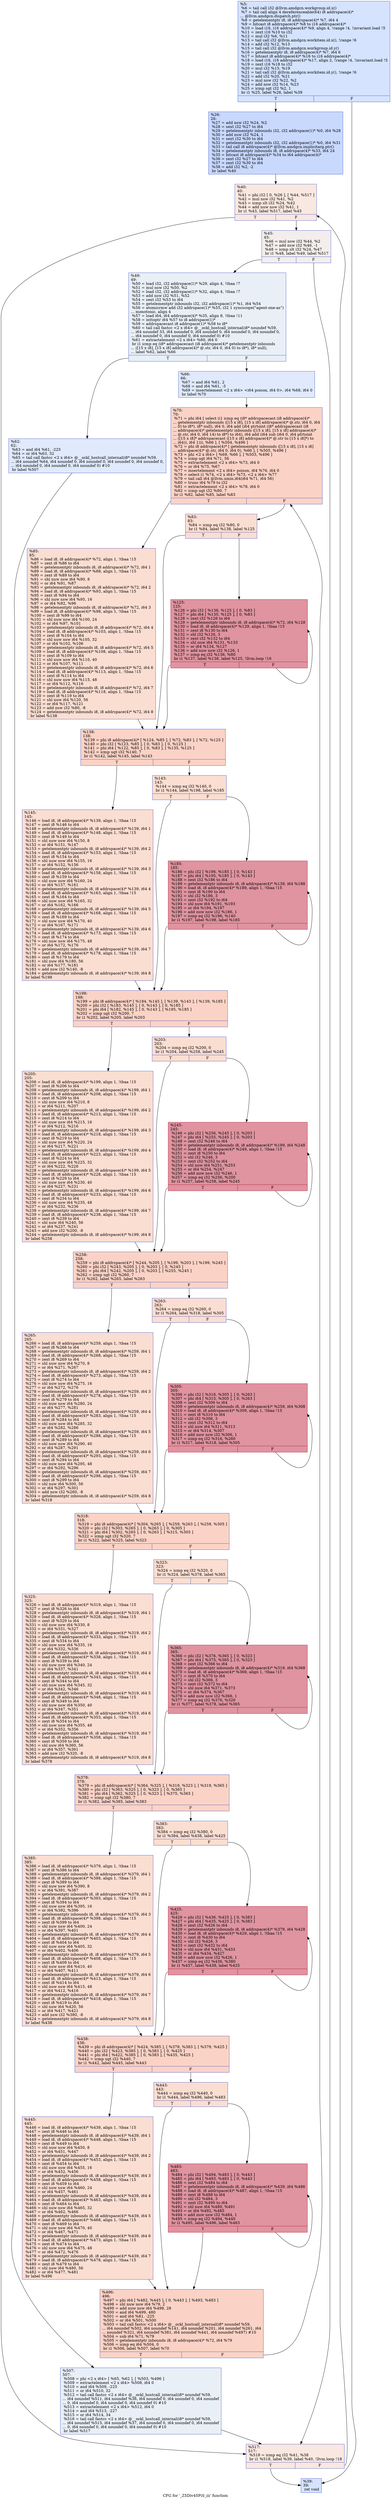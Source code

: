 digraph "CFG for '_Z5Div45PiS_iii' function" {
	label="CFG for '_Z5Div45PiS_iii' function";

	Node0x575b1b0 [shape=record,color="#3d50c3ff", style=filled, fillcolor="#a1c0ff70",label="{%5:\l  %6 = tail call i32 @llvm.amdgcn.workgroup.id.x()\l  %7 = tail call align 4 dereferenceable(64) i8 addrspace(4)*\l... @llvm.amdgcn.dispatch.ptr()\l  %8 = getelementptr i8, i8 addrspace(4)* %7, i64 4\l  %9 = bitcast i8 addrspace(4)* %8 to i16 addrspace(4)*\l  %10 = load i16, i16 addrspace(4)* %9, align 4, !range !4, !invariant.load !5\l  %11 = zext i16 %10 to i32\l  %12 = mul i32 %6, %11\l  %13 = tail call i32 @llvm.amdgcn.workitem.id.x(), !range !6\l  %14 = add i32 %12, %13\l  %15 = tail call i32 @llvm.amdgcn.workgroup.id.y()\l  %16 = getelementptr i8, i8 addrspace(4)* %7, i64 6\l  %17 = bitcast i8 addrspace(4)* %16 to i16 addrspace(4)*\l  %18 = load i16, i16 addrspace(4)* %17, align 2, !range !4, !invariant.load !5\l  %19 = zext i16 %18 to i32\l  %20 = mul i32 %15, %19\l  %21 = tail call i32 @llvm.amdgcn.workitem.id.y(), !range !6\l  %22 = add i32 %20, %21\l  %23 = mul nsw i32 %22, %2\l  %24 = add nsw i32 %14, %23\l  %25 = icmp sgt i32 %2, 1\l  br i1 %25, label %26, label %39\l|{<s0>T|<s1>F}}"];
	Node0x575b1b0:s0 -> Node0x575ec40;
	Node0x575b1b0:s1 -> Node0x575ecd0;
	Node0x575ec40 [shape=record,color="#3d50c3ff", style=filled, fillcolor="#85a8fc70",label="{%26:\l26:                                               \l  %27 = add nsw i32 %24, %2\l  %28 = sext i32 %27 to i64\l  %29 = getelementptr inbounds i32, i32 addrspace(1)* %0, i64 %28\l  %30 = add nsw i32 %24, 1\l  %31 = sext i32 %30 to i64\l  %32 = getelementptr inbounds i32, i32 addrspace(1)* %0, i64 %31\l  %33 = tail call i8 addrspace(4)* @llvm.amdgcn.implicitarg.ptr()\l  %34 = getelementptr inbounds i8, i8 addrspace(4)* %33, i64 24\l  %35 = bitcast i8 addrspace(4)* %34 to i64 addrspace(4)*\l  %36 = zext i32 %27 to i64\l  %37 = zext i32 %30 to i64\l  %38 = add i32 %2, -2\l  br label %40\l}"];
	Node0x575ec40 -> Node0x575f6e0;
	Node0x575ecd0 [shape=record,color="#3d50c3ff", style=filled, fillcolor="#a1c0ff70",label="{%39:\l39:                                               \l  ret void\l}"];
	Node0x575f6e0 [shape=record,color="#3d50c3ff", style=filled, fillcolor="#f1ccb870",label="{%40:\l40:                                               \l  %41 = phi i32 [ 0, %26 ], [ %44, %517 ]\l  %42 = mul nsw i32 %41, %2\l  %43 = icmp slt i32 %24, %42\l  %44 = add nuw nsw i32 %41, 1\l  br i1 %43, label %517, label %45\l|{<s0>T|<s1>F}}"];
	Node0x575f6e0:s0 -> Node0x575f890;
	Node0x575f6e0:s1 -> Node0x575fb40;
	Node0x575fb40 [shape=record,color="#3d50c3ff", style=filled, fillcolor="#e3d9d370",label="{%45:\l45:                                               \l  %46 = mul nsw i32 %44, %2\l  %47 = add nsw i32 %46, -1\l  %48 = icmp slt i32 %24, %47\l  br i1 %48, label %49, label %517\l|{<s0>T|<s1>F}}"];
	Node0x575fb40:s0 -> Node0x575fdf0;
	Node0x575fb40:s1 -> Node0x575f890;
	Node0x575fdf0 [shape=record,color="#3d50c3ff", style=filled, fillcolor="#cedaeb70",label="{%49:\l49:                                               \l  %50 = load i32, i32 addrspace(1)* %29, align 4, !tbaa !7\l  %51 = mul nsw i32 %50, %2\l  %52 = load i32, i32 addrspace(1)* %32, align 4, !tbaa !7\l  %53 = add nsw i32 %51, %52\l  %54 = sext i32 %53 to i64\l  %55 = getelementptr inbounds i32, i32 addrspace(1)* %1, i64 %54\l  %56 = atomicrmw add i32 addrspace(1)* %55, i32 1 syncscope(\"agent-one-as\")\l... monotonic, align 4\l  %57 = load i64, i64 addrspace(4)* %35, align 8, !tbaa !11\l  %58 = inttoptr i64 %57 to i8 addrspace(1)*\l  %59 = addrspacecast i8 addrspace(1)* %58 to i8*\l  %60 = tail call fastcc \<2 x i64\> @__ockl_hostcall_internal(i8* noundef %59,\l... i64 noundef 33, i64 noundef 0, i64 noundef 0, i64 noundef 0, i64 noundef 0,\l... i64 noundef 0, i64 noundef 0, i64 noundef 0) #10\l  %61 = extractelement \<2 x i64\> %60, i64 0\l  br i1 icmp eq (i8* addrspacecast (i8 addrspace(4)* getelementptr inbounds\l... ([15 x i8], [15 x i8] addrspace(4)* @.str, i64 0, i64 0) to i8*), i8* null),\l... label %62, label %66\l|{<s0>T|<s1>F}}"];
	Node0x575fdf0:s0 -> Node0x5761510;
	Node0x575fdf0:s1 -> Node0x5761f00;
	Node0x5761510 [shape=record,color="#3d50c3ff", style=filled, fillcolor="#b9d0f970",label="{%62:\l62:                                               \l  %63 = and i64 %61, -225\l  %64 = or i64 %63, 32\l  %65 = tail call fastcc \<2 x i64\> @__ockl_hostcall_internal(i8* noundef %59,\l... i64 noundef %64, i64 noundef 0, i64 noundef 0, i64 noundef 0, i64 noundef 0,\l... i64 noundef 0, i64 noundef 0, i64 noundef 0) #10\l  br label %507\l}"];
	Node0x5761510 -> Node0x575f1a0;
	Node0x5761f00 [shape=record,color="#3d50c3ff", style=filled, fillcolor="#b9d0f970",label="{%66:\l66:                                               \l  %67 = and i64 %61, 2\l  %68 = and i64 %61, -3\l  %69 = insertelement \<2 x i64\> \<i64 poison, i64 0\>, i64 %68, i64 0\l  br label %70\l}"];
	Node0x5761f00 -> Node0x5762f60;
	Node0x5762f60 [shape=record,color="#3d50c3ff", style=filled, fillcolor="#f59c7d70",label="{%70:\l70:                                               \l  %71 = phi i64 [ select (i1 icmp eq (i8* addrspacecast (i8 addrspace(4)*\l... getelementptr inbounds ([15 x i8], [15 x i8] addrspace(4)* @.str, i64 0, i64\l... 0) to i8*), i8* null), i64 0, i64 add (i64 ptrtoint (i8* addrspacecast (i8\l... addrspace(4)* getelementptr inbounds ([15 x i8], [15 x i8] addrspace(4)*\l... @.str, i64 0, i64 14) to i8*) to i64), i64 add (i64 sub (i64 0, i64 ptrtoint\l... ([15 x i8]* addrspacecast ([15 x i8] addrspace(4)* @.str to [15 x i8]*) to\l... i64)), i64 1))), %66 ], [ %504, %496 ]\l  %72 = phi i8 addrspace(4)* [ getelementptr inbounds ([15 x i8], [15 x i8]\l... addrspace(4)* @.str, i64 0, i64 0), %66 ], [ %505, %496 ]\l  %73 = phi \<2 x i64\> [ %69, %66 ], [ %503, %496 ]\l  %74 = icmp ugt i64 %71, 56\l  %75 = extractelement \<2 x i64\> %73, i64 0\l  %76 = or i64 %75, %67\l  %77 = insertelement \<2 x i64\> poison, i64 %76, i64 0\l  %78 = select i1 %74, \<2 x i64\> %73, \<2 x i64\> %77\l  %79 = tail call i64 @llvm.umin.i64(i64 %71, i64 56)\l  %80 = trunc i64 %79 to i32\l  %81 = extractelement \<2 x i64\> %78, i64 0\l  %82 = icmp ugt i32 %80, 7\l  br i1 %82, label %85, label %83\l|{<s0>T|<s1>F}}"];
	Node0x5762f60:s0 -> Node0x5763ed0;
	Node0x5762f60:s1 -> Node0x5763f60;
	Node0x5763f60 [shape=record,color="#3d50c3ff", style=filled, fillcolor="#f7b59970",label="{%83:\l83:                                               \l  %84 = icmp eq i32 %80, 0\l  br i1 %84, label %138, label %125\l|{<s0>T|<s1>F}}"];
	Node0x5763f60:s0 -> Node0x5764130;
	Node0x5763f60:s1 -> Node0x5764180;
	Node0x5763ed0 [shape=record,color="#3d50c3ff", style=filled, fillcolor="#f7b59970",label="{%85:\l85:                                               \l  %86 = load i8, i8 addrspace(4)* %72, align 1, !tbaa !15\l  %87 = zext i8 %86 to i64\l  %88 = getelementptr inbounds i8, i8 addrspace(4)* %72, i64 1\l  %89 = load i8, i8 addrspace(4)* %88, align 1, !tbaa !15\l  %90 = zext i8 %89 to i64\l  %91 = shl nuw nsw i64 %90, 8\l  %92 = or i64 %91, %87\l  %93 = getelementptr inbounds i8, i8 addrspace(4)* %72, i64 2\l  %94 = load i8, i8 addrspace(4)* %93, align 1, !tbaa !15\l  %95 = zext i8 %94 to i64\l  %96 = shl nuw nsw i64 %95, 16\l  %97 = or i64 %92, %96\l  %98 = getelementptr inbounds i8, i8 addrspace(4)* %72, i64 3\l  %99 = load i8, i8 addrspace(4)* %98, align 1, !tbaa !15\l  %100 = zext i8 %99 to i64\l  %101 = shl nuw nsw i64 %100, 24\l  %102 = or i64 %97, %101\l  %103 = getelementptr inbounds i8, i8 addrspace(4)* %72, i64 4\l  %104 = load i8, i8 addrspace(4)* %103, align 1, !tbaa !15\l  %105 = zext i8 %104 to i64\l  %106 = shl nuw nsw i64 %105, 32\l  %107 = or i64 %102, %106\l  %108 = getelementptr inbounds i8, i8 addrspace(4)* %72, i64 5\l  %109 = load i8, i8 addrspace(4)* %108, align 1, !tbaa !15\l  %110 = zext i8 %109 to i64\l  %111 = shl nuw nsw i64 %110, 40\l  %112 = or i64 %107, %111\l  %113 = getelementptr inbounds i8, i8 addrspace(4)* %72, i64 6\l  %114 = load i8, i8 addrspace(4)* %113, align 1, !tbaa !15\l  %115 = zext i8 %114 to i64\l  %116 = shl nuw nsw i64 %115, 48\l  %117 = or i64 %112, %116\l  %118 = getelementptr inbounds i8, i8 addrspace(4)* %72, i64 7\l  %119 = load i8, i8 addrspace(4)* %118, align 1, !tbaa !15\l  %120 = zext i8 %119 to i64\l  %121 = shl nuw i64 %120, 56\l  %122 = or i64 %117, %121\l  %123 = add nsw i32 %80, -8\l  %124 = getelementptr inbounds i8, i8 addrspace(4)* %72, i64 8\l  br label %138\l}"];
	Node0x5763ed0 -> Node0x5764130;
	Node0x5764180 [shape=record,color="#b70d28ff", style=filled, fillcolor="#b70d2870",label="{%125:\l125:                                              \l  %126 = phi i32 [ %136, %125 ], [ 0, %83 ]\l  %127 = phi i64 [ %135, %125 ], [ 0, %83 ]\l  %128 = zext i32 %126 to i64\l  %129 = getelementptr inbounds i8, i8 addrspace(4)* %72, i64 %128\l  %130 = load i8, i8 addrspace(4)* %129, align 1, !tbaa !15\l  %131 = zext i8 %130 to i64\l  %132 = shl i32 %126, 3\l  %133 = zext i32 %132 to i64\l  %134 = shl nuw i64 %131, %133\l  %135 = or i64 %134, %127\l  %136 = add nuw nsw i32 %126, 1\l  %137 = icmp eq i32 %136, %80\l  br i1 %137, label %138, label %125, !llvm.loop !16\l|{<s0>T|<s1>F}}"];
	Node0x5764180:s0 -> Node0x5764130;
	Node0x5764180:s1 -> Node0x5764180;
	Node0x5764130 [shape=record,color="#3d50c3ff", style=filled, fillcolor="#f59c7d70",label="{%138:\l138:                                              \l  %139 = phi i8 addrspace(4)* [ %124, %85 ], [ %72, %83 ], [ %72, %125 ]\l  %140 = phi i32 [ %123, %85 ], [ 0, %83 ], [ 0, %125 ]\l  %141 = phi i64 [ %122, %85 ], [ 0, %83 ], [ %135, %125 ]\l  %142 = icmp ugt i32 %140, 7\l  br i1 %142, label %145, label %143\l|{<s0>T|<s1>F}}"];
	Node0x5764130:s0 -> Node0x5766ff0;
	Node0x5764130:s1 -> Node0x5767040;
	Node0x5767040 [shape=record,color="#3d50c3ff", style=filled, fillcolor="#f7b59970",label="{%143:\l143:                                              \l  %144 = icmp eq i32 %140, 0\l  br i1 %144, label %198, label %185\l|{<s0>T|<s1>F}}"];
	Node0x5767040:s0 -> Node0x5767210;
	Node0x5767040:s1 -> Node0x5767260;
	Node0x5766ff0 [shape=record,color="#3d50c3ff", style=filled, fillcolor="#f7b59970",label="{%145:\l145:                                              \l  %146 = load i8, i8 addrspace(4)* %139, align 1, !tbaa !15\l  %147 = zext i8 %146 to i64\l  %148 = getelementptr inbounds i8, i8 addrspace(4)* %139, i64 1\l  %149 = load i8, i8 addrspace(4)* %148, align 1, !tbaa !15\l  %150 = zext i8 %149 to i64\l  %151 = shl nuw nsw i64 %150, 8\l  %152 = or i64 %151, %147\l  %153 = getelementptr inbounds i8, i8 addrspace(4)* %139, i64 2\l  %154 = load i8, i8 addrspace(4)* %153, align 1, !tbaa !15\l  %155 = zext i8 %154 to i64\l  %156 = shl nuw nsw i64 %155, 16\l  %157 = or i64 %152, %156\l  %158 = getelementptr inbounds i8, i8 addrspace(4)* %139, i64 3\l  %159 = load i8, i8 addrspace(4)* %158, align 1, !tbaa !15\l  %160 = zext i8 %159 to i64\l  %161 = shl nuw nsw i64 %160, 24\l  %162 = or i64 %157, %161\l  %163 = getelementptr inbounds i8, i8 addrspace(4)* %139, i64 4\l  %164 = load i8, i8 addrspace(4)* %163, align 1, !tbaa !15\l  %165 = zext i8 %164 to i64\l  %166 = shl nuw nsw i64 %165, 32\l  %167 = or i64 %162, %166\l  %168 = getelementptr inbounds i8, i8 addrspace(4)* %139, i64 5\l  %169 = load i8, i8 addrspace(4)* %168, align 1, !tbaa !15\l  %170 = zext i8 %169 to i64\l  %171 = shl nuw nsw i64 %170, 40\l  %172 = or i64 %167, %171\l  %173 = getelementptr inbounds i8, i8 addrspace(4)* %139, i64 6\l  %174 = load i8, i8 addrspace(4)* %173, align 1, !tbaa !15\l  %175 = zext i8 %174 to i64\l  %176 = shl nuw nsw i64 %175, 48\l  %177 = or i64 %172, %176\l  %178 = getelementptr inbounds i8, i8 addrspace(4)* %139, i64 7\l  %179 = load i8, i8 addrspace(4)* %178, align 1, !tbaa !15\l  %180 = zext i8 %179 to i64\l  %181 = shl nuw i64 %180, 56\l  %182 = or i64 %177, %181\l  %183 = add nsw i32 %140, -8\l  %184 = getelementptr inbounds i8, i8 addrspace(4)* %139, i64 8\l  br label %198\l}"];
	Node0x5766ff0 -> Node0x5767210;
	Node0x5767260 [shape=record,color="#b70d28ff", style=filled, fillcolor="#b70d2870",label="{%185:\l185:                                              \l  %186 = phi i32 [ %196, %185 ], [ 0, %143 ]\l  %187 = phi i64 [ %195, %185 ], [ 0, %143 ]\l  %188 = zext i32 %186 to i64\l  %189 = getelementptr inbounds i8, i8 addrspace(4)* %139, i64 %188\l  %190 = load i8, i8 addrspace(4)* %189, align 1, !tbaa !15\l  %191 = zext i8 %190 to i64\l  %192 = shl i32 %186, 3\l  %193 = zext i32 %192 to i64\l  %194 = shl nuw i64 %191, %193\l  %195 = or i64 %194, %187\l  %196 = add nuw nsw i32 %186, 1\l  %197 = icmp eq i32 %196, %140\l  br i1 %197, label %198, label %185\l|{<s0>T|<s1>F}}"];
	Node0x5767260:s0 -> Node0x5767210;
	Node0x5767260:s1 -> Node0x5767260;
	Node0x5767210 [shape=record,color="#3d50c3ff", style=filled, fillcolor="#f59c7d70",label="{%198:\l198:                                              \l  %199 = phi i8 addrspace(4)* [ %184, %145 ], [ %139, %143 ], [ %139, %185 ]\l  %200 = phi i32 [ %183, %145 ], [ 0, %143 ], [ 0, %185 ]\l  %201 = phi i64 [ %182, %145 ], [ 0, %143 ], [ %195, %185 ]\l  %202 = icmp ugt i32 %200, 7\l  br i1 %202, label %205, label %203\l|{<s0>T|<s1>F}}"];
	Node0x5767210:s0 -> Node0x57692f0;
	Node0x5767210:s1 -> Node0x5769340;
	Node0x5769340 [shape=record,color="#3d50c3ff", style=filled, fillcolor="#f7b59970",label="{%203:\l203:                                              \l  %204 = icmp eq i32 %200, 0\l  br i1 %204, label %258, label %245\l|{<s0>T|<s1>F}}"];
	Node0x5769340:s0 -> Node0x57694d0;
	Node0x5769340:s1 -> Node0x5769520;
	Node0x57692f0 [shape=record,color="#3d50c3ff", style=filled, fillcolor="#f7b59970",label="{%205:\l205:                                              \l  %206 = load i8, i8 addrspace(4)* %199, align 1, !tbaa !15\l  %207 = zext i8 %206 to i64\l  %208 = getelementptr inbounds i8, i8 addrspace(4)* %199, i64 1\l  %209 = load i8, i8 addrspace(4)* %208, align 1, !tbaa !15\l  %210 = zext i8 %209 to i64\l  %211 = shl nuw nsw i64 %210, 8\l  %212 = or i64 %211, %207\l  %213 = getelementptr inbounds i8, i8 addrspace(4)* %199, i64 2\l  %214 = load i8, i8 addrspace(4)* %213, align 1, !tbaa !15\l  %215 = zext i8 %214 to i64\l  %216 = shl nuw nsw i64 %215, 16\l  %217 = or i64 %212, %216\l  %218 = getelementptr inbounds i8, i8 addrspace(4)* %199, i64 3\l  %219 = load i8, i8 addrspace(4)* %218, align 1, !tbaa !15\l  %220 = zext i8 %219 to i64\l  %221 = shl nuw nsw i64 %220, 24\l  %222 = or i64 %217, %221\l  %223 = getelementptr inbounds i8, i8 addrspace(4)* %199, i64 4\l  %224 = load i8, i8 addrspace(4)* %223, align 1, !tbaa !15\l  %225 = zext i8 %224 to i64\l  %226 = shl nuw nsw i64 %225, 32\l  %227 = or i64 %222, %226\l  %228 = getelementptr inbounds i8, i8 addrspace(4)* %199, i64 5\l  %229 = load i8, i8 addrspace(4)* %228, align 1, !tbaa !15\l  %230 = zext i8 %229 to i64\l  %231 = shl nuw nsw i64 %230, 40\l  %232 = or i64 %227, %231\l  %233 = getelementptr inbounds i8, i8 addrspace(4)* %199, i64 6\l  %234 = load i8, i8 addrspace(4)* %233, align 1, !tbaa !15\l  %235 = zext i8 %234 to i64\l  %236 = shl nuw nsw i64 %235, 48\l  %237 = or i64 %232, %236\l  %238 = getelementptr inbounds i8, i8 addrspace(4)* %199, i64 7\l  %239 = load i8, i8 addrspace(4)* %238, align 1, !tbaa !15\l  %240 = zext i8 %239 to i64\l  %241 = shl nuw i64 %240, 56\l  %242 = or i64 %237, %241\l  %243 = add nsw i32 %200, -8\l  %244 = getelementptr inbounds i8, i8 addrspace(4)* %199, i64 8\l  br label %258\l}"];
	Node0x57692f0 -> Node0x57694d0;
	Node0x5769520 [shape=record,color="#b70d28ff", style=filled, fillcolor="#b70d2870",label="{%245:\l245:                                              \l  %246 = phi i32 [ %256, %245 ], [ 0, %203 ]\l  %247 = phi i64 [ %255, %245 ], [ 0, %203 ]\l  %248 = zext i32 %246 to i64\l  %249 = getelementptr inbounds i8, i8 addrspace(4)* %199, i64 %248\l  %250 = load i8, i8 addrspace(4)* %249, align 1, !tbaa !15\l  %251 = zext i8 %250 to i64\l  %252 = shl i32 %246, 3\l  %253 = zext i32 %252 to i64\l  %254 = shl nuw i64 %251, %253\l  %255 = or i64 %254, %247\l  %256 = add nuw nsw i32 %246, 1\l  %257 = icmp eq i32 %256, %200\l  br i1 %257, label %258, label %245\l|{<s0>T|<s1>F}}"];
	Node0x5769520:s0 -> Node0x57694d0;
	Node0x5769520:s1 -> Node0x5769520;
	Node0x57694d0 [shape=record,color="#3d50c3ff", style=filled, fillcolor="#f59c7d70",label="{%258:\l258:                                              \l  %259 = phi i8 addrspace(4)* [ %244, %205 ], [ %199, %203 ], [ %199, %245 ]\l  %260 = phi i32 [ %243, %205 ], [ 0, %203 ], [ 0, %245 ]\l  %261 = phi i64 [ %242, %205 ], [ 0, %203 ], [ %255, %245 ]\l  %262 = icmp ugt i32 %260, 7\l  br i1 %262, label %265, label %263\l|{<s0>T|<s1>F}}"];
	Node0x57694d0:s0 -> Node0x57666d0;
	Node0x57694d0:s1 -> Node0x5766720;
	Node0x5766720 [shape=record,color="#3d50c3ff", style=filled, fillcolor="#f7b59970",label="{%263:\l263:                                              \l  %264 = icmp eq i32 %260, 0\l  br i1 %264, label %318, label %305\l|{<s0>T|<s1>F}}"];
	Node0x5766720:s0 -> Node0x57668b0;
	Node0x5766720:s1 -> Node0x5766900;
	Node0x57666d0 [shape=record,color="#3d50c3ff", style=filled, fillcolor="#f7b59970",label="{%265:\l265:                                              \l  %266 = load i8, i8 addrspace(4)* %259, align 1, !tbaa !15\l  %267 = zext i8 %266 to i64\l  %268 = getelementptr inbounds i8, i8 addrspace(4)* %259, i64 1\l  %269 = load i8, i8 addrspace(4)* %268, align 1, !tbaa !15\l  %270 = zext i8 %269 to i64\l  %271 = shl nuw nsw i64 %270, 8\l  %272 = or i64 %271, %267\l  %273 = getelementptr inbounds i8, i8 addrspace(4)* %259, i64 2\l  %274 = load i8, i8 addrspace(4)* %273, align 1, !tbaa !15\l  %275 = zext i8 %274 to i64\l  %276 = shl nuw nsw i64 %275, 16\l  %277 = or i64 %272, %276\l  %278 = getelementptr inbounds i8, i8 addrspace(4)* %259, i64 3\l  %279 = load i8, i8 addrspace(4)* %278, align 1, !tbaa !15\l  %280 = zext i8 %279 to i64\l  %281 = shl nuw nsw i64 %280, 24\l  %282 = or i64 %277, %281\l  %283 = getelementptr inbounds i8, i8 addrspace(4)* %259, i64 4\l  %284 = load i8, i8 addrspace(4)* %283, align 1, !tbaa !15\l  %285 = zext i8 %284 to i64\l  %286 = shl nuw nsw i64 %285, 32\l  %287 = or i64 %282, %286\l  %288 = getelementptr inbounds i8, i8 addrspace(4)* %259, i64 5\l  %289 = load i8, i8 addrspace(4)* %288, align 1, !tbaa !15\l  %290 = zext i8 %289 to i64\l  %291 = shl nuw nsw i64 %290, 40\l  %292 = or i64 %287, %291\l  %293 = getelementptr inbounds i8, i8 addrspace(4)* %259, i64 6\l  %294 = load i8, i8 addrspace(4)* %293, align 1, !tbaa !15\l  %295 = zext i8 %294 to i64\l  %296 = shl nuw nsw i64 %295, 48\l  %297 = or i64 %292, %296\l  %298 = getelementptr inbounds i8, i8 addrspace(4)* %259, i64 7\l  %299 = load i8, i8 addrspace(4)* %298, align 1, !tbaa !15\l  %300 = zext i8 %299 to i64\l  %301 = shl nuw i64 %300, 56\l  %302 = or i64 %297, %301\l  %303 = add nsw i32 %260, -8\l  %304 = getelementptr inbounds i8, i8 addrspace(4)* %259, i64 8\l  br label %318\l}"];
	Node0x57666d0 -> Node0x57668b0;
	Node0x5766900 [shape=record,color="#b70d28ff", style=filled, fillcolor="#b70d2870",label="{%305:\l305:                                              \l  %306 = phi i32 [ %316, %305 ], [ 0, %263 ]\l  %307 = phi i64 [ %315, %305 ], [ 0, %263 ]\l  %308 = zext i32 %306 to i64\l  %309 = getelementptr inbounds i8, i8 addrspace(4)* %259, i64 %308\l  %310 = load i8, i8 addrspace(4)* %309, align 1, !tbaa !15\l  %311 = zext i8 %310 to i64\l  %312 = shl i32 %306, 3\l  %313 = zext i32 %312 to i64\l  %314 = shl nuw i64 %311, %313\l  %315 = or i64 %314, %307\l  %316 = add nuw nsw i32 %306, 1\l  %317 = icmp eq i32 %316, %260\l  br i1 %317, label %318, label %305\l|{<s0>T|<s1>F}}"];
	Node0x5766900:s0 -> Node0x57668b0;
	Node0x5766900:s1 -> Node0x5766900;
	Node0x57668b0 [shape=record,color="#3d50c3ff", style=filled, fillcolor="#f59c7d70",label="{%318:\l318:                                              \l  %319 = phi i8 addrspace(4)* [ %304, %265 ], [ %259, %263 ], [ %259, %305 ]\l  %320 = phi i32 [ %303, %265 ], [ 0, %263 ], [ 0, %305 ]\l  %321 = phi i64 [ %302, %265 ], [ 0, %263 ], [ %315, %305 ]\l  %322 = icmp ugt i32 %320, 7\l  br i1 %322, label %325, label %323\l|{<s0>T|<s1>F}}"];
	Node0x57668b0:s0 -> Node0x576dfc0;
	Node0x57668b0:s1 -> Node0x576e010;
	Node0x576e010 [shape=record,color="#3d50c3ff", style=filled, fillcolor="#f7b59970",label="{%323:\l323:                                              \l  %324 = icmp eq i32 %320, 0\l  br i1 %324, label %378, label %365\l|{<s0>T|<s1>F}}"];
	Node0x576e010:s0 -> Node0x576e1a0;
	Node0x576e010:s1 -> Node0x576e1f0;
	Node0x576dfc0 [shape=record,color="#3d50c3ff", style=filled, fillcolor="#f7b59970",label="{%325:\l325:                                              \l  %326 = load i8, i8 addrspace(4)* %319, align 1, !tbaa !15\l  %327 = zext i8 %326 to i64\l  %328 = getelementptr inbounds i8, i8 addrspace(4)* %319, i64 1\l  %329 = load i8, i8 addrspace(4)* %328, align 1, !tbaa !15\l  %330 = zext i8 %329 to i64\l  %331 = shl nuw nsw i64 %330, 8\l  %332 = or i64 %331, %327\l  %333 = getelementptr inbounds i8, i8 addrspace(4)* %319, i64 2\l  %334 = load i8, i8 addrspace(4)* %333, align 1, !tbaa !15\l  %335 = zext i8 %334 to i64\l  %336 = shl nuw nsw i64 %335, 16\l  %337 = or i64 %332, %336\l  %338 = getelementptr inbounds i8, i8 addrspace(4)* %319, i64 3\l  %339 = load i8, i8 addrspace(4)* %338, align 1, !tbaa !15\l  %340 = zext i8 %339 to i64\l  %341 = shl nuw nsw i64 %340, 24\l  %342 = or i64 %337, %341\l  %343 = getelementptr inbounds i8, i8 addrspace(4)* %319, i64 4\l  %344 = load i8, i8 addrspace(4)* %343, align 1, !tbaa !15\l  %345 = zext i8 %344 to i64\l  %346 = shl nuw nsw i64 %345, 32\l  %347 = or i64 %342, %346\l  %348 = getelementptr inbounds i8, i8 addrspace(4)* %319, i64 5\l  %349 = load i8, i8 addrspace(4)* %348, align 1, !tbaa !15\l  %350 = zext i8 %349 to i64\l  %351 = shl nuw nsw i64 %350, 40\l  %352 = or i64 %347, %351\l  %353 = getelementptr inbounds i8, i8 addrspace(4)* %319, i64 6\l  %354 = load i8, i8 addrspace(4)* %353, align 1, !tbaa !15\l  %355 = zext i8 %354 to i64\l  %356 = shl nuw nsw i64 %355, 48\l  %357 = or i64 %352, %356\l  %358 = getelementptr inbounds i8, i8 addrspace(4)* %319, i64 7\l  %359 = load i8, i8 addrspace(4)* %358, align 1, !tbaa !15\l  %360 = zext i8 %359 to i64\l  %361 = shl nuw i64 %360, 56\l  %362 = or i64 %357, %361\l  %363 = add nsw i32 %320, -8\l  %364 = getelementptr inbounds i8, i8 addrspace(4)* %319, i64 8\l  br label %378\l}"];
	Node0x576dfc0 -> Node0x576e1a0;
	Node0x576e1f0 [shape=record,color="#b70d28ff", style=filled, fillcolor="#b70d2870",label="{%365:\l365:                                              \l  %366 = phi i32 [ %376, %365 ], [ 0, %323 ]\l  %367 = phi i64 [ %375, %365 ], [ 0, %323 ]\l  %368 = zext i32 %366 to i64\l  %369 = getelementptr inbounds i8, i8 addrspace(4)* %319, i64 %368\l  %370 = load i8, i8 addrspace(4)* %369, align 1, !tbaa !15\l  %371 = zext i8 %370 to i64\l  %372 = shl i32 %366, 3\l  %373 = zext i32 %372 to i64\l  %374 = shl nuw i64 %371, %373\l  %375 = or i64 %374, %367\l  %376 = add nuw nsw i32 %366, 1\l  %377 = icmp eq i32 %376, %320\l  br i1 %377, label %378, label %365\l|{<s0>T|<s1>F}}"];
	Node0x576e1f0:s0 -> Node0x576e1a0;
	Node0x576e1f0:s1 -> Node0x576e1f0;
	Node0x576e1a0 [shape=record,color="#3d50c3ff", style=filled, fillcolor="#f59c7d70",label="{%378:\l378:                                              \l  %379 = phi i8 addrspace(4)* [ %364, %325 ], [ %319, %323 ], [ %319, %365 ]\l  %380 = phi i32 [ %363, %325 ], [ 0, %323 ], [ 0, %365 ]\l  %381 = phi i64 [ %362, %325 ], [ 0, %323 ], [ %375, %365 ]\l  %382 = icmp ugt i32 %380, 7\l  br i1 %382, label %385, label %383\l|{<s0>T|<s1>F}}"];
	Node0x576e1a0:s0 -> Node0x5770c60;
	Node0x576e1a0:s1 -> Node0x5770cb0;
	Node0x5770cb0 [shape=record,color="#3d50c3ff", style=filled, fillcolor="#f7b59970",label="{%383:\l383:                                              \l  %384 = icmp eq i32 %380, 0\l  br i1 %384, label %438, label %425\l|{<s0>T|<s1>F}}"];
	Node0x5770cb0:s0 -> Node0x5770e40;
	Node0x5770cb0:s1 -> Node0x5770e90;
	Node0x5770c60 [shape=record,color="#3d50c3ff", style=filled, fillcolor="#f7b59970",label="{%385:\l385:                                              \l  %386 = load i8, i8 addrspace(4)* %379, align 1, !tbaa !15\l  %387 = zext i8 %386 to i64\l  %388 = getelementptr inbounds i8, i8 addrspace(4)* %379, i64 1\l  %389 = load i8, i8 addrspace(4)* %388, align 1, !tbaa !15\l  %390 = zext i8 %389 to i64\l  %391 = shl nuw nsw i64 %390, 8\l  %392 = or i64 %391, %387\l  %393 = getelementptr inbounds i8, i8 addrspace(4)* %379, i64 2\l  %394 = load i8, i8 addrspace(4)* %393, align 1, !tbaa !15\l  %395 = zext i8 %394 to i64\l  %396 = shl nuw nsw i64 %395, 16\l  %397 = or i64 %392, %396\l  %398 = getelementptr inbounds i8, i8 addrspace(4)* %379, i64 3\l  %399 = load i8, i8 addrspace(4)* %398, align 1, !tbaa !15\l  %400 = zext i8 %399 to i64\l  %401 = shl nuw nsw i64 %400, 24\l  %402 = or i64 %397, %401\l  %403 = getelementptr inbounds i8, i8 addrspace(4)* %379, i64 4\l  %404 = load i8, i8 addrspace(4)* %403, align 1, !tbaa !15\l  %405 = zext i8 %404 to i64\l  %406 = shl nuw nsw i64 %405, 32\l  %407 = or i64 %402, %406\l  %408 = getelementptr inbounds i8, i8 addrspace(4)* %379, i64 5\l  %409 = load i8, i8 addrspace(4)* %408, align 1, !tbaa !15\l  %410 = zext i8 %409 to i64\l  %411 = shl nuw nsw i64 %410, 40\l  %412 = or i64 %407, %411\l  %413 = getelementptr inbounds i8, i8 addrspace(4)* %379, i64 6\l  %414 = load i8, i8 addrspace(4)* %413, align 1, !tbaa !15\l  %415 = zext i8 %414 to i64\l  %416 = shl nuw nsw i64 %415, 48\l  %417 = or i64 %412, %416\l  %418 = getelementptr inbounds i8, i8 addrspace(4)* %379, i64 7\l  %419 = load i8, i8 addrspace(4)* %418, align 1, !tbaa !15\l  %420 = zext i8 %419 to i64\l  %421 = shl nuw i64 %420, 56\l  %422 = or i64 %417, %421\l  %423 = add nsw i32 %380, -8\l  %424 = getelementptr inbounds i8, i8 addrspace(4)* %379, i64 8\l  br label %438\l}"];
	Node0x5770c60 -> Node0x5770e40;
	Node0x5770e90 [shape=record,color="#b70d28ff", style=filled, fillcolor="#b70d2870",label="{%425:\l425:                                              \l  %426 = phi i32 [ %436, %425 ], [ 0, %383 ]\l  %427 = phi i64 [ %435, %425 ], [ 0, %383 ]\l  %428 = zext i32 %426 to i64\l  %429 = getelementptr inbounds i8, i8 addrspace(4)* %379, i64 %428\l  %430 = load i8, i8 addrspace(4)* %429, align 1, !tbaa !15\l  %431 = zext i8 %430 to i64\l  %432 = shl i32 %426, 3\l  %433 = zext i32 %432 to i64\l  %434 = shl nuw i64 %431, %433\l  %435 = or i64 %434, %427\l  %436 = add nuw nsw i32 %426, 1\l  %437 = icmp eq i32 %436, %380\l  br i1 %437, label %438, label %425\l|{<s0>T|<s1>F}}"];
	Node0x5770e90:s0 -> Node0x5770e40;
	Node0x5770e90:s1 -> Node0x5770e90;
	Node0x5770e40 [shape=record,color="#3d50c3ff", style=filled, fillcolor="#f59c7d70",label="{%438:\l438:                                              \l  %439 = phi i8 addrspace(4)* [ %424, %385 ], [ %379, %383 ], [ %379, %425 ]\l  %440 = phi i32 [ %423, %385 ], [ 0, %383 ], [ 0, %425 ]\l  %441 = phi i64 [ %422, %385 ], [ 0, %383 ], [ %435, %425 ]\l  %442 = icmp ugt i32 %440, 7\l  br i1 %442, label %445, label %443\l|{<s0>T|<s1>F}}"];
	Node0x5770e40:s0 -> Node0x57734c0;
	Node0x5770e40:s1 -> Node0x5773510;
	Node0x5773510 [shape=record,color="#3d50c3ff", style=filled, fillcolor="#f7b59970",label="{%443:\l443:                                              \l  %444 = icmp eq i32 %440, 0\l  br i1 %444, label %496, label %483\l|{<s0>T|<s1>F}}"];
	Node0x5773510:s0 -> Node0x5763400;
	Node0x5773510:s1 -> Node0x57736a0;
	Node0x57734c0 [shape=record,color="#3d50c3ff", style=filled, fillcolor="#f7b59970",label="{%445:\l445:                                              \l  %446 = load i8, i8 addrspace(4)* %439, align 1, !tbaa !15\l  %447 = zext i8 %446 to i64\l  %448 = getelementptr inbounds i8, i8 addrspace(4)* %439, i64 1\l  %449 = load i8, i8 addrspace(4)* %448, align 1, !tbaa !15\l  %450 = zext i8 %449 to i64\l  %451 = shl nuw nsw i64 %450, 8\l  %452 = or i64 %451, %447\l  %453 = getelementptr inbounds i8, i8 addrspace(4)* %439, i64 2\l  %454 = load i8, i8 addrspace(4)* %453, align 1, !tbaa !15\l  %455 = zext i8 %454 to i64\l  %456 = shl nuw nsw i64 %455, 16\l  %457 = or i64 %452, %456\l  %458 = getelementptr inbounds i8, i8 addrspace(4)* %439, i64 3\l  %459 = load i8, i8 addrspace(4)* %458, align 1, !tbaa !15\l  %460 = zext i8 %459 to i64\l  %461 = shl nuw nsw i64 %460, 24\l  %462 = or i64 %457, %461\l  %463 = getelementptr inbounds i8, i8 addrspace(4)* %439, i64 4\l  %464 = load i8, i8 addrspace(4)* %463, align 1, !tbaa !15\l  %465 = zext i8 %464 to i64\l  %466 = shl nuw nsw i64 %465, 32\l  %467 = or i64 %462, %466\l  %468 = getelementptr inbounds i8, i8 addrspace(4)* %439, i64 5\l  %469 = load i8, i8 addrspace(4)* %468, align 1, !tbaa !15\l  %470 = zext i8 %469 to i64\l  %471 = shl nuw nsw i64 %470, 40\l  %472 = or i64 %467, %471\l  %473 = getelementptr inbounds i8, i8 addrspace(4)* %439, i64 6\l  %474 = load i8, i8 addrspace(4)* %473, align 1, !tbaa !15\l  %475 = zext i8 %474 to i64\l  %476 = shl nuw nsw i64 %475, 48\l  %477 = or i64 %472, %476\l  %478 = getelementptr inbounds i8, i8 addrspace(4)* %439, i64 7\l  %479 = load i8, i8 addrspace(4)* %478, align 1, !tbaa !15\l  %480 = zext i8 %479 to i64\l  %481 = shl nuw i64 %480, 56\l  %482 = or i64 %477, %481\l  br label %496\l}"];
	Node0x57734c0 -> Node0x5763400;
	Node0x57736a0 [shape=record,color="#b70d28ff", style=filled, fillcolor="#b70d2870",label="{%483:\l483:                                              \l  %484 = phi i32 [ %494, %483 ], [ 0, %443 ]\l  %485 = phi i64 [ %493, %483 ], [ 0, %443 ]\l  %486 = zext i32 %484 to i64\l  %487 = getelementptr inbounds i8, i8 addrspace(4)* %439, i64 %486\l  %488 = load i8, i8 addrspace(4)* %487, align 1, !tbaa !15\l  %489 = zext i8 %488 to i64\l  %490 = shl i32 %484, 3\l  %491 = zext i32 %490 to i64\l  %492 = shl nuw i64 %489, %491\l  %493 = or i64 %492, %485\l  %494 = add nuw nsw i32 %484, 1\l  %495 = icmp eq i32 %494, %440\l  br i1 %495, label %496, label %483\l|{<s0>T|<s1>F}}"];
	Node0x57736a0:s0 -> Node0x5763400;
	Node0x57736a0:s1 -> Node0x57736a0;
	Node0x5763400 [shape=record,color="#3d50c3ff", style=filled, fillcolor="#f59c7d70",label="{%496:\l496:                                              \l  %497 = phi i64 [ %482, %445 ], [ 0, %443 ], [ %493, %483 ]\l  %498 = shl nuw nsw i64 %79, 2\l  %499 = add nuw nsw i64 %498, 28\l  %500 = and i64 %499, 480\l  %501 = and i64 %81, -225\l  %502 = or i64 %501, %500\l  %503 = tail call fastcc \<2 x i64\> @__ockl_hostcall_internal(i8* noundef %59,\l... i64 noundef %502, i64 noundef %141, i64 noundef %201, i64 noundef %261, i64\l... noundef %321, i64 noundef %381, i64 noundef %441, i64 noundef %497) #10\l  %504 = sub i64 %71, %79\l  %505 = getelementptr inbounds i8, i8 addrspace(4)* %72, i64 %79\l  %506 = icmp eq i64 %504, 0\l  br i1 %506, label %507, label %70\l|{<s0>T|<s1>F}}"];
	Node0x5763400:s0 -> Node0x575f1a0;
	Node0x5763400:s1 -> Node0x5762f60;
	Node0x575f1a0 [shape=record,color="#3d50c3ff", style=filled, fillcolor="#cedaeb70",label="{%507:\l507:                                              \l  %508 = phi \<2 x i64\> [ %65, %62 ], [ %503, %496 ]\l  %509 = extractelement \<2 x i64\> %508, i64 0\l  %510 = and i64 %509, -225\l  %511 = or i64 %510, 32\l  %512 = tail call fastcc \<2 x i64\> @__ockl_hostcall_internal(i8* noundef %59,\l... i64 noundef %511, i64 noundef %36, i64 noundef 0, i64 noundef 0, i64 noundef\l... 0, i64 noundef 0, i64 noundef 0, i64 noundef 0) #10\l  %513 = extractelement \<2 x i64\> %512, i64 0\l  %514 = and i64 %513, -227\l  %515 = or i64 %514, 34\l  %516 = tail call fastcc \<2 x i64\> @__ockl_hostcall_internal(i8* noundef %59,\l... i64 noundef %515, i64 noundef %37, i64 noundef 0, i64 noundef 0, i64 noundef\l... 0, i64 noundef 0, i64 noundef 0, i64 noundef 0) #10\l  br label %517\l}"];
	Node0x575f1a0 -> Node0x575f890;
	Node0x575f890 [shape=record,color="#3d50c3ff", style=filled, fillcolor="#f1ccb870",label="{%517:\l517:                                              \l  %518 = icmp eq i32 %41, %38\l  br i1 %518, label %39, label %40, !llvm.loop !18\l|{<s0>T|<s1>F}}"];
	Node0x575f890:s0 -> Node0x575ecd0;
	Node0x575f890:s1 -> Node0x575f6e0;
}
